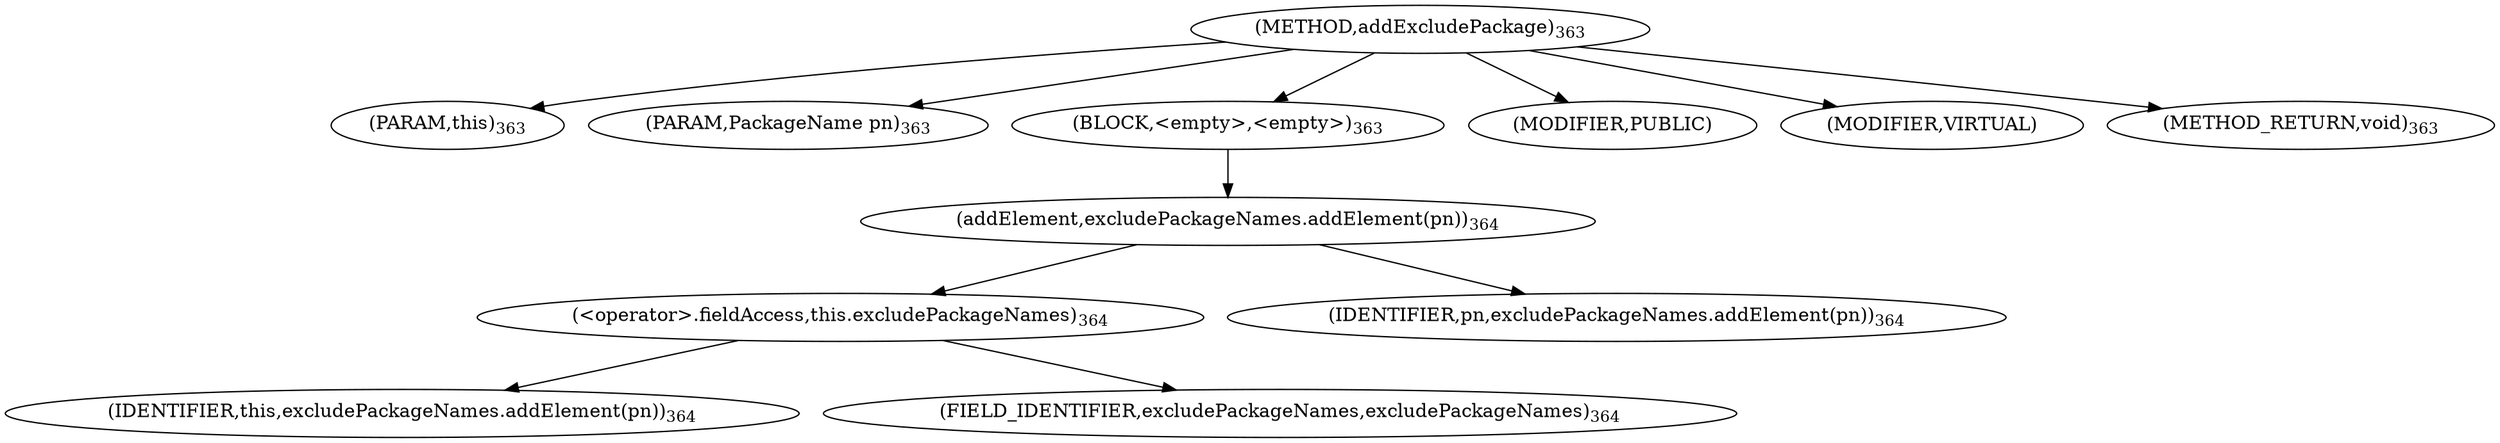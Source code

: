 digraph "addExcludePackage" {  
"1136" [label = <(METHOD,addExcludePackage)<SUB>363</SUB>> ]
"1137" [label = <(PARAM,this)<SUB>363</SUB>> ]
"1138" [label = <(PARAM,PackageName pn)<SUB>363</SUB>> ]
"1139" [label = <(BLOCK,&lt;empty&gt;,&lt;empty&gt;)<SUB>363</SUB>> ]
"1140" [label = <(addElement,excludePackageNames.addElement(pn))<SUB>364</SUB>> ]
"1141" [label = <(&lt;operator&gt;.fieldAccess,this.excludePackageNames)<SUB>364</SUB>> ]
"1142" [label = <(IDENTIFIER,this,excludePackageNames.addElement(pn))<SUB>364</SUB>> ]
"1143" [label = <(FIELD_IDENTIFIER,excludePackageNames,excludePackageNames)<SUB>364</SUB>> ]
"1144" [label = <(IDENTIFIER,pn,excludePackageNames.addElement(pn))<SUB>364</SUB>> ]
"1145" [label = <(MODIFIER,PUBLIC)> ]
"1146" [label = <(MODIFIER,VIRTUAL)> ]
"1147" [label = <(METHOD_RETURN,void)<SUB>363</SUB>> ]
  "1136" -> "1137" 
  "1136" -> "1138" 
  "1136" -> "1139" 
  "1136" -> "1145" 
  "1136" -> "1146" 
  "1136" -> "1147" 
  "1139" -> "1140" 
  "1140" -> "1141" 
  "1140" -> "1144" 
  "1141" -> "1142" 
  "1141" -> "1143" 
}

